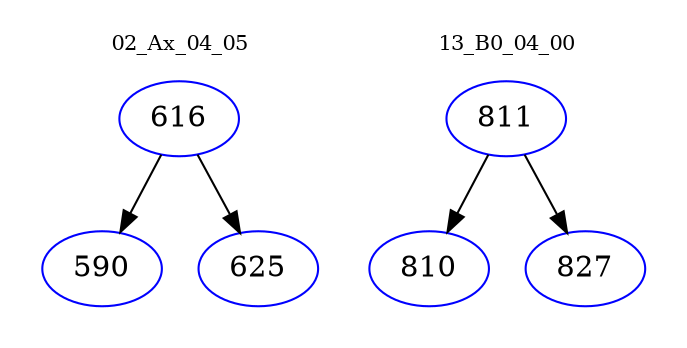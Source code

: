 digraph{
subgraph cluster_0 {
color = white
label = "02_Ax_04_05";
fontsize=10;
T0_616 [label="616", color="blue"]
T0_616 -> T0_590 [color="black"]
T0_590 [label="590", color="blue"]
T0_616 -> T0_625 [color="black"]
T0_625 [label="625", color="blue"]
}
subgraph cluster_1 {
color = white
label = "13_B0_04_00";
fontsize=10;
T1_811 [label="811", color="blue"]
T1_811 -> T1_810 [color="black"]
T1_810 [label="810", color="blue"]
T1_811 -> T1_827 [color="black"]
T1_827 [label="827", color="blue"]
}
}
